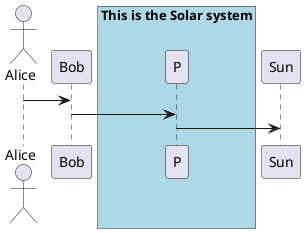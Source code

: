 {
  "sha1": "izpiznb0ea74oozm6p2k3bwmx5a54qg",
  "insertion": {
    "when": "2024-06-03T18:59:31.357Z",
    "user": "plantuml@gmail.com"
  }
}
@startuml
actor Alice
participant Bob
box "This is the Solar system" #LightBlue
participant P
end box

participant Sun

Alice -> Bob
Bob -> P
P -> Sun
@enduml
